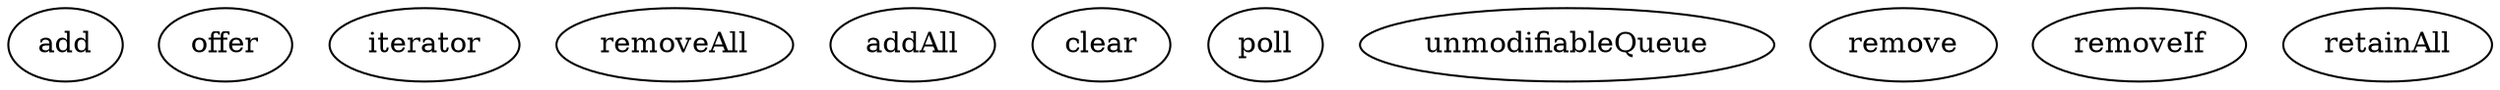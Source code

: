 digraph G {
add;
offer;
iterator;
removeAll;
addAll;
clear;
poll;
unmodifiableQueue;
remove;
removeIf;
retainAll;
}